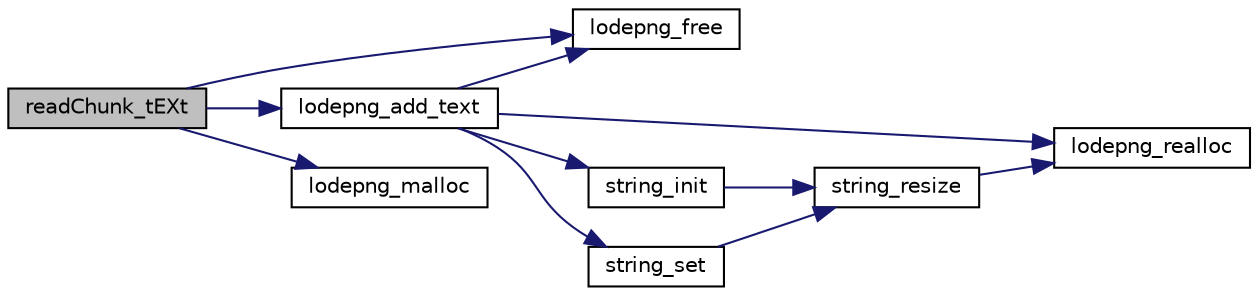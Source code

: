 digraph "readChunk_tEXt"
{
 // LATEX_PDF_SIZE
  edge [fontname="Helvetica",fontsize="10",labelfontname="Helvetica",labelfontsize="10"];
  node [fontname="Helvetica",fontsize="10",shape=record];
  rankdir="LR";
  Node1 [label="readChunk_tEXt",height=0.2,width=0.4,color="black", fillcolor="grey75", style="filled", fontcolor="black",tooltip=" "];
  Node1 -> Node2 [color="midnightblue",fontsize="10",style="solid",fontname="Helvetica"];
  Node2 [label="lodepng_add_text",height=0.2,width=0.4,color="black", fillcolor="white", style="filled",URL="$lodepng_8cpp.html#a10c9cfd9edf86fc8e21d5f69d81238d0",tooltip=" "];
  Node2 -> Node3 [color="midnightblue",fontsize="10",style="solid",fontname="Helvetica"];
  Node3 [label="lodepng_free",height=0.2,width=0.4,color="black", fillcolor="white", style="filled",URL="$lodepng_8cpp.html#a5cabd4078527ba33b78791fac7e8b15c",tooltip=" "];
  Node2 -> Node4 [color="midnightblue",fontsize="10",style="solid",fontname="Helvetica"];
  Node4 [label="lodepng_realloc",height=0.2,width=0.4,color="black", fillcolor="white", style="filled",URL="$lodepng_8cpp.html#a6ee50a3631edd70134996a315552131b",tooltip=" "];
  Node2 -> Node5 [color="midnightblue",fontsize="10",style="solid",fontname="Helvetica"];
  Node5 [label="string_init",height=0.2,width=0.4,color="black", fillcolor="white", style="filled",URL="$lodepng_8cpp.html#a881d50f3ee56daf1740cca36a0aa263e",tooltip=" "];
  Node5 -> Node6 [color="midnightblue",fontsize="10",style="solid",fontname="Helvetica"];
  Node6 [label="string_resize",height=0.2,width=0.4,color="black", fillcolor="white", style="filled",URL="$lodepng_8cpp.html#aad5cf2301c0696db33d9cc22be775242",tooltip=" "];
  Node6 -> Node4 [color="midnightblue",fontsize="10",style="solid",fontname="Helvetica"];
  Node2 -> Node7 [color="midnightblue",fontsize="10",style="solid",fontname="Helvetica"];
  Node7 [label="string_set",height=0.2,width=0.4,color="black", fillcolor="white", style="filled",URL="$lodepng_8cpp.html#a9f49527841de8cab3f6b8db185d4379f",tooltip=" "];
  Node7 -> Node6 [color="midnightblue",fontsize="10",style="solid",fontname="Helvetica"];
  Node1 -> Node3 [color="midnightblue",fontsize="10",style="solid",fontname="Helvetica"];
  Node1 -> Node8 [color="midnightblue",fontsize="10",style="solid",fontname="Helvetica"];
  Node8 [label="lodepng_malloc",height=0.2,width=0.4,color="black", fillcolor="white", style="filled",URL="$lodepng_8cpp.html#acde6d2f623c875a922fc7526d49af03c",tooltip=" "];
}
